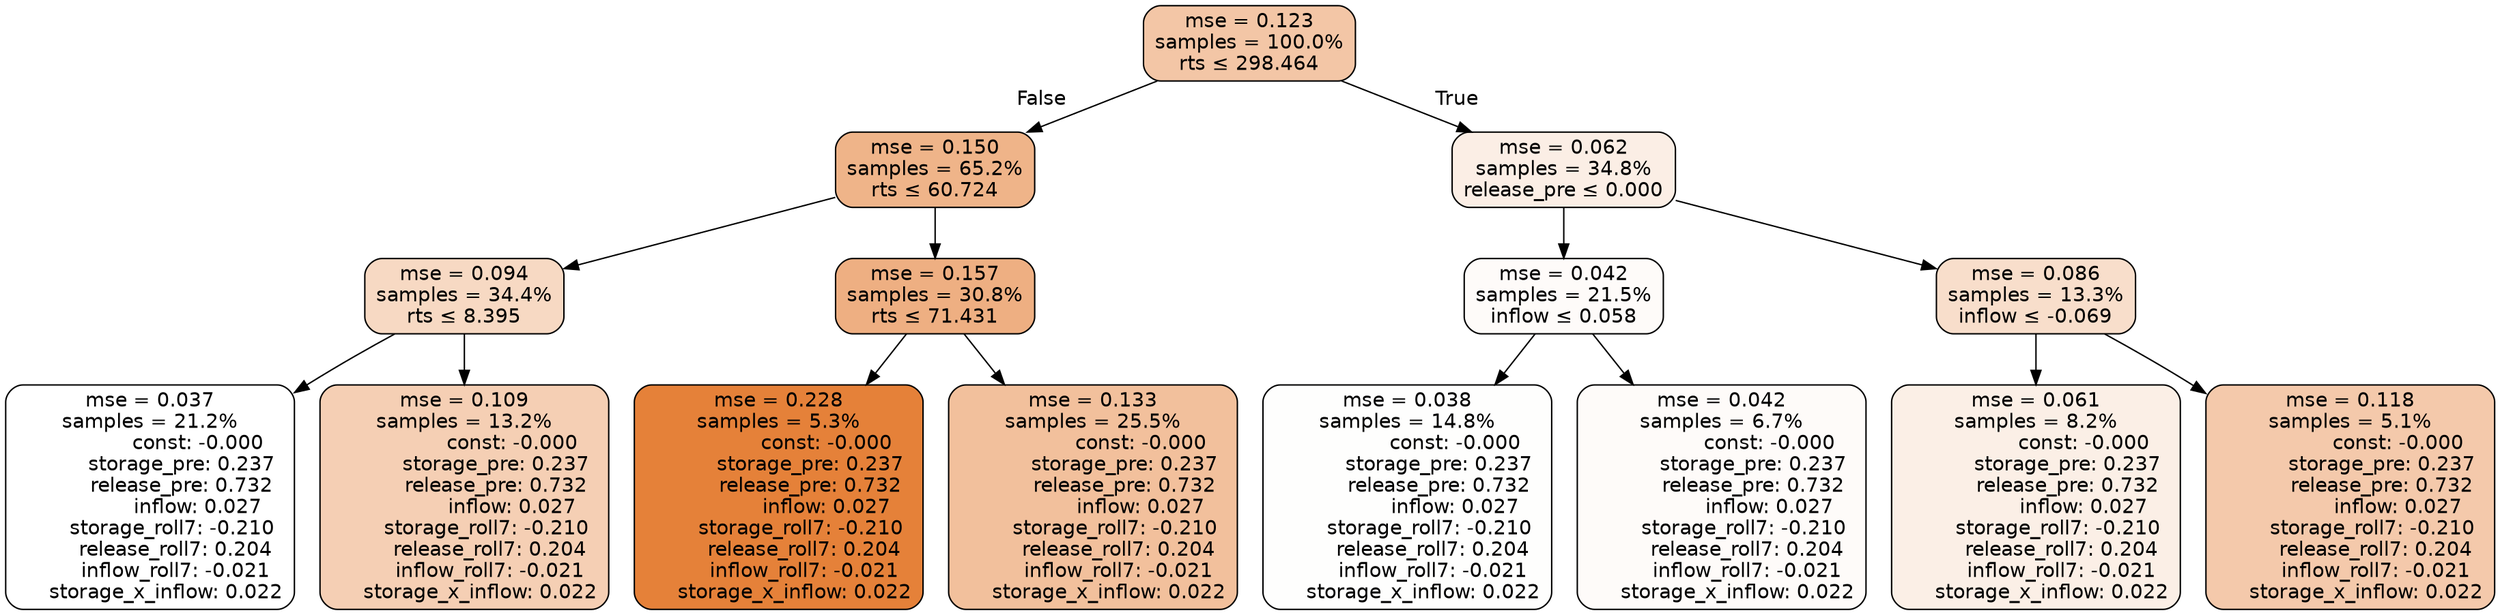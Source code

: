 digraph tree {
node [shape=rectangle, style="filled, rounded", color="black", fontname=helvetica] ;
edge [fontname=helvetica] ;
	"0" [label="mse = 0.123
samples = 100.0%
rts &le; 298.464", fillcolor="#f3c6a6"]
	"1" [label="mse = 0.150
samples = 65.2%
rts &le; 60.724", fillcolor="#efb489"]
	"2" [label="mse = 0.094
samples = 34.4%
rts &le; 8.395", fillcolor="#f7d9c3"]
	"3" [label="mse = 0.037
samples = 21.2%
               const: -0.000
          storage_pre: 0.237
          release_pre: 0.732
               inflow: 0.027
       storage_roll7: -0.210
        release_roll7: 0.204
        inflow_roll7: -0.021
     storage_x_inflow: 0.022", fillcolor="#ffffff"]
	"4" [label="mse = 0.109
samples = 13.2%
               const: -0.000
          storage_pre: 0.237
          release_pre: 0.732
               inflow: 0.027
       storage_roll7: -0.210
        release_roll7: 0.204
        inflow_roll7: -0.021
     storage_x_inflow: 0.022", fillcolor="#f5cfb4"]
	"5" [label="mse = 0.157
samples = 30.8%
rts &le; 71.431", fillcolor="#eeaf82"]
	"6" [label="mse = 0.228
samples = 5.3%
               const: -0.000
          storage_pre: 0.237
          release_pre: 0.732
               inflow: 0.027
       storage_roll7: -0.210
        release_roll7: 0.204
        inflow_roll7: -0.021
     storage_x_inflow: 0.022", fillcolor="#e58139"]
	"7" [label="mse = 0.133
samples = 25.5%
               const: -0.000
          storage_pre: 0.237
          release_pre: 0.732
               inflow: 0.027
       storage_roll7: -0.210
        release_roll7: 0.204
        inflow_roll7: -0.021
     storage_x_inflow: 0.022", fillcolor="#f2c09c"]
	"8" [label="mse = 0.062
samples = 34.8%
release_pre &le; 0.000", fillcolor="#fbeee5"]
	"9" [label="mse = 0.042
samples = 21.5%
inflow &le; 0.058", fillcolor="#fefbf9"]
	"10" [label="mse = 0.038
samples = 14.8%
               const: -0.000
          storage_pre: 0.237
          release_pre: 0.732
               inflow: 0.027
       storage_roll7: -0.210
        release_roll7: 0.204
        inflow_roll7: -0.021
     storage_x_inflow: 0.022", fillcolor="#fefefd"]
	"11" [label="mse = 0.042
samples = 6.7%
               const: -0.000
          storage_pre: 0.237
          release_pre: 0.732
               inflow: 0.027
       storage_roll7: -0.210
        release_roll7: 0.204
        inflow_roll7: -0.021
     storage_x_inflow: 0.022", fillcolor="#fefbf9"]
	"12" [label="mse = 0.086
samples = 13.3%
inflow &le; -0.069", fillcolor="#f8decb"]
	"13" [label="mse = 0.061
samples = 8.2%
               const: -0.000
          storage_pre: 0.237
          release_pre: 0.732
               inflow: 0.027
       storage_roll7: -0.210
        release_roll7: 0.204
        inflow_roll7: -0.021
     storage_x_inflow: 0.022", fillcolor="#fbefe6"]
	"14" [label="mse = 0.118
samples = 5.1%
               const: -0.000
          storage_pre: 0.237
          release_pre: 0.732
               inflow: 0.027
       storage_roll7: -0.210
        release_roll7: 0.204
        inflow_roll7: -0.021
     storage_x_inflow: 0.022", fillcolor="#f4c9ab"]

	"0" -> "1" [labeldistance=2.5, labelangle=45, headlabel="False"]
	"1" -> "2"
	"2" -> "3"
	"2" -> "4"
	"1" -> "5"
	"5" -> "6"
	"5" -> "7"
	"0" -> "8" [labeldistance=2.5, labelangle=-45, headlabel="True"]
	"8" -> "9"
	"9" -> "10"
	"9" -> "11"
	"8" -> "12"
	"12" -> "13"
	"12" -> "14"
}